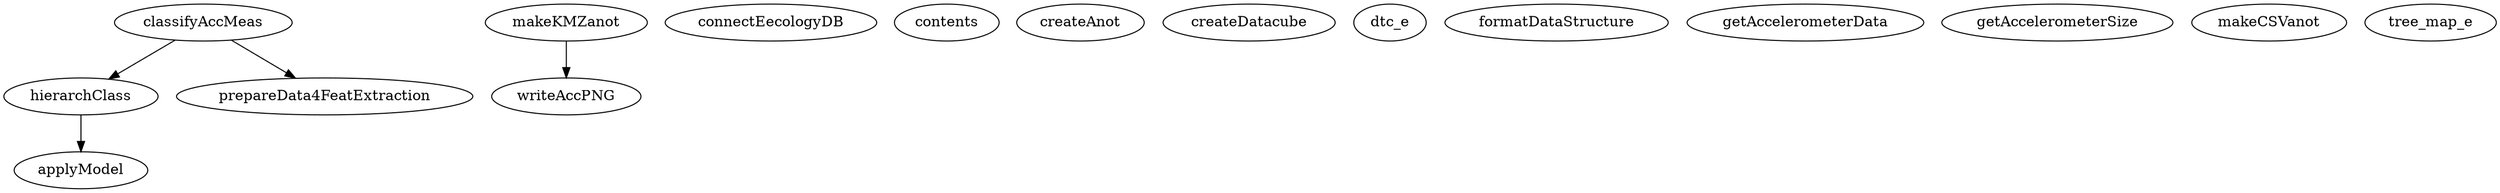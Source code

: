 /* Created by mdot for Matlab */
digraph m2html {
  classifyAccMeas -> hierarchClass;
  classifyAccMeas -> prepareData4FeatExtraction;
  hierarchClass -> applyModel;
  makeKMZanot -> writeAccPNG;

  applyModel [URL="applyModel.html"];
  classifyAccMeas [URL="classifyAccMeas.html"];
  connectEecologyDB [URL="connectEecologyDB.html"];
  contents [URL="contents.html"];
  createAnot [URL="createAnot.html"];
  createDatacube [URL="createDatacube.html"];
  dtc_e [URL="dtc_e.html"];
  formatDataStructure [URL="formatDataStructure.html"];
  getAccelerometerData [URL="getAccelerometerData.html"];
  getAccelerometerSize [URL="getAccelerometerSize.html"];
  hierarchClass [URL="hierarchClass.html"];
  makeCSVanot [URL="makeCSVanot.html"];
  makeKMZanot [URL="makeKMZanot.html"];
  prepareData4FeatExtraction [URL="prepareData4FeatExtraction.html"];
  tree_map_e [URL="tree_map_e.html"];
  writeAccPNG [URL="writeAccPNG.html"];
}